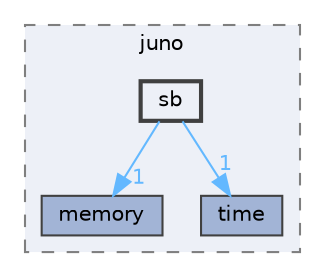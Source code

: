 digraph "/home/runner/work/libjuno/libjuno/include/juno/sb"
{
 // LATEX_PDF_SIZE
  bgcolor="transparent";
  edge [fontname=Helvetica,fontsize=10,labelfontname=Helvetica,labelfontsize=10];
  node [fontname=Helvetica,fontsize=10,shape=box,height=0.2,width=0.4];
  compound=true
  subgraph clusterdir_366da5caa8e7ec3e54d94764b6f022bc {
    graph [ bgcolor="#edf0f7", pencolor="grey50", label="juno", fontname=Helvetica,fontsize=10 style="filled,dashed", URL="dir_366da5caa8e7ec3e54d94764b6f022bc.html",tooltip=""]
  dir_0ab7105f8cccca84cc3ec63bc4b5970d [label="memory", fillcolor="#a2b4d6", color="grey25", style="filled", URL="dir_0ab7105f8cccca84cc3ec63bc4b5970d.html",tooltip=""];
  dir_f7826cb483c41652a57f47c29e86de5a [label="time", fillcolor="#a2b4d6", color="grey25", style="filled", URL="dir_f7826cb483c41652a57f47c29e86de5a.html",tooltip=""];
  dir_a9edbd5fb0b74fbe5ba0514afbd43adb [label="sb", fillcolor="#edf0f7", color="grey25", style="filled,bold", URL="dir_a9edbd5fb0b74fbe5ba0514afbd43adb.html",tooltip=""];
  }
  dir_a9edbd5fb0b74fbe5ba0514afbd43adb->dir_0ab7105f8cccca84cc3ec63bc4b5970d [headlabel="1", labeldistance=1.5 headhref="dir_000010_000009.html" href="dir_000010_000009.html" color="steelblue1" fontcolor="steelblue1"];
  dir_a9edbd5fb0b74fbe5ba0514afbd43adb->dir_f7826cb483c41652a57f47c29e86de5a [headlabel="1", labeldistance=1.5 headhref="dir_000010_000013.html" href="dir_000010_000013.html" color="steelblue1" fontcolor="steelblue1"];
}
